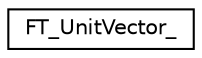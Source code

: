 digraph "Graphical Class Hierarchy"
{
 // LATEX_PDF_SIZE
  edge [fontname="Helvetica",fontsize="10",labelfontname="Helvetica",labelfontsize="10"];
  node [fontname="Helvetica",fontsize="10",shape=record];
  rankdir="LR";
  Node0 [label="FT_UnitVector_",height=0.2,width=0.4,color="black", fillcolor="white", style="filled",URL="$de/d83/structFT__UnitVector__.html",tooltip=" "];
}
